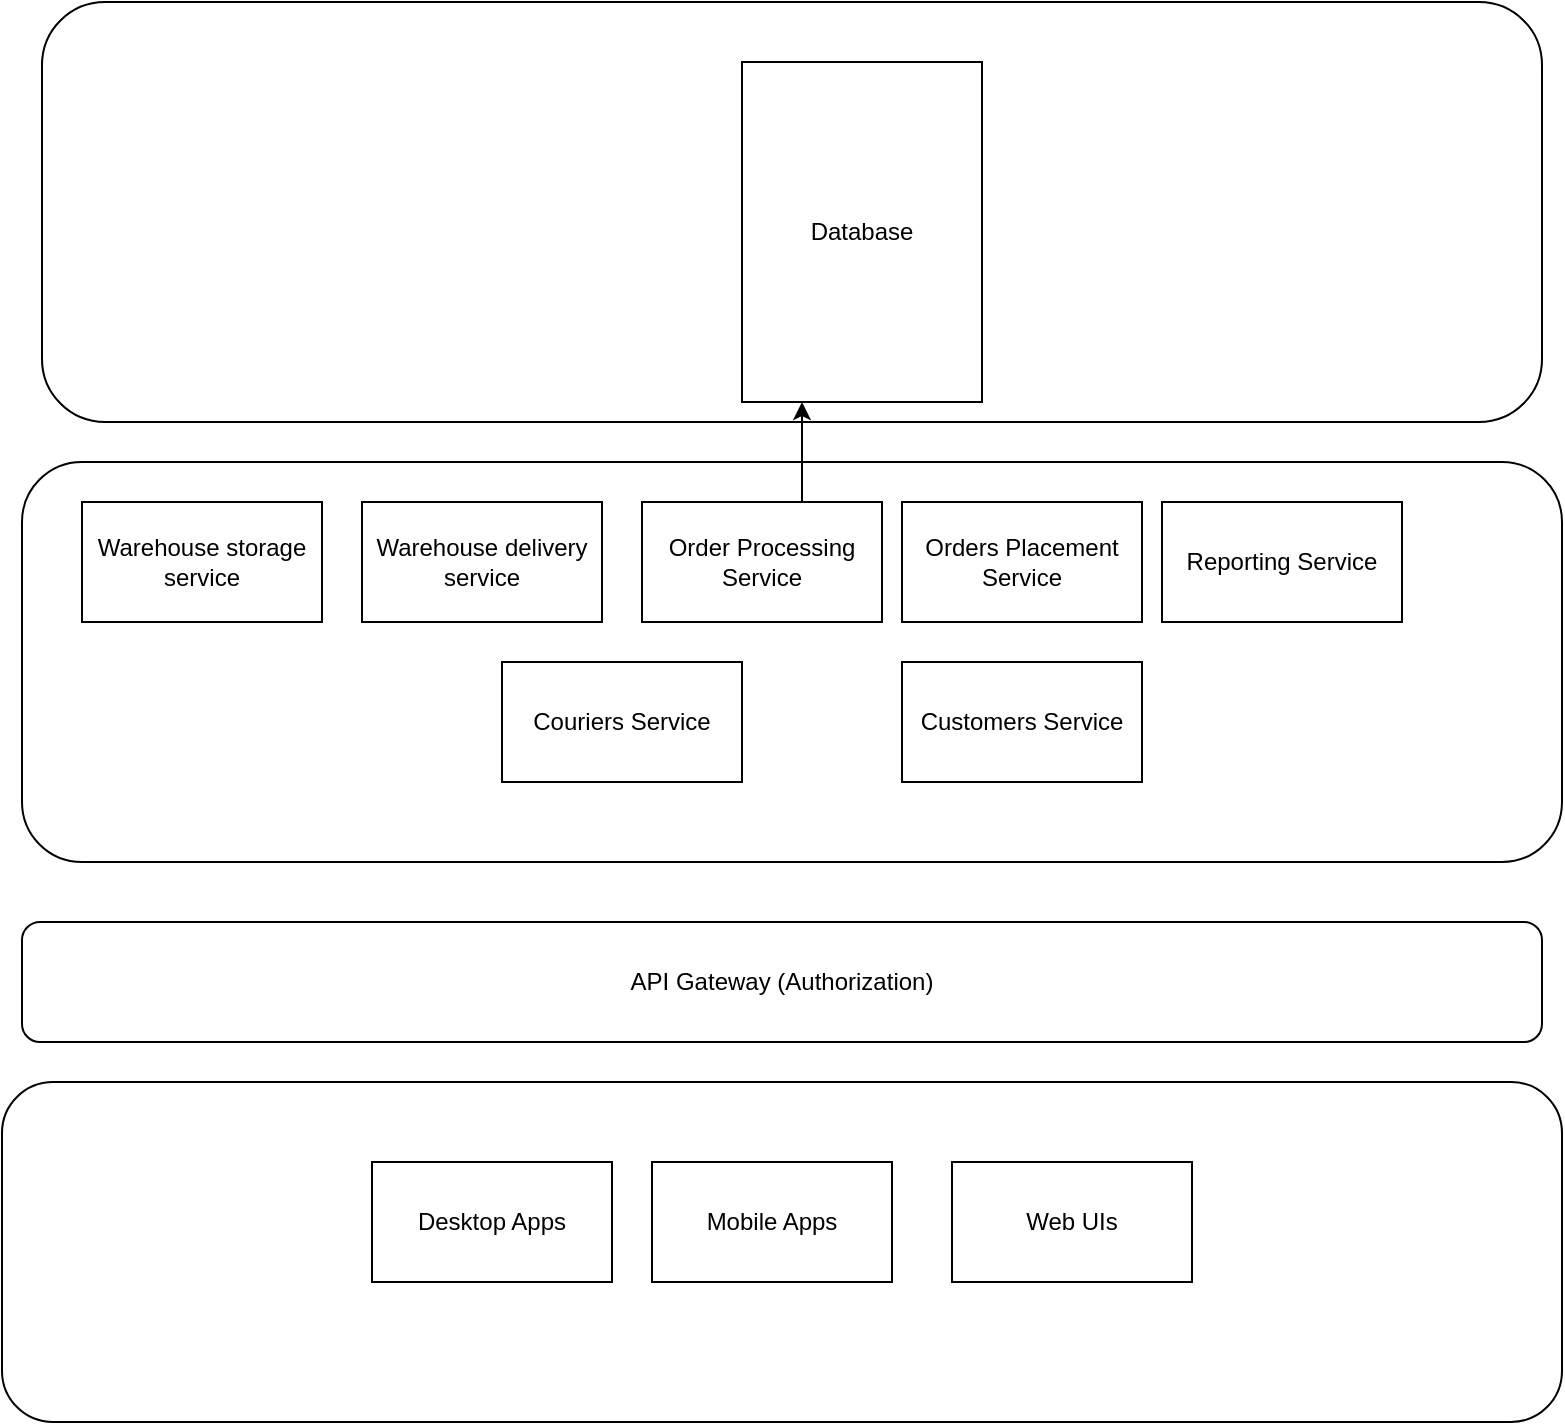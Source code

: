 <mxfile version="20.4.1" type="github">
  <diagram id="CqjdB6uaofLq_v26wUou" name="Page-1">
    <mxGraphModel dx="1038" dy="489" grid="1" gridSize="10" guides="1" tooltips="1" connect="1" arrows="1" fold="1" page="1" pageScale="1" pageWidth="850" pageHeight="1100" math="0" shadow="0">
      <root>
        <mxCell id="0" />
        <mxCell id="1" parent="0" />
        <mxCell id="yDT2OmMPrYScsy6WdeYG-2" value="Database" style="rounded=0;whiteSpace=wrap;html=1;" vertex="1" parent="1">
          <mxGeometry x="380" y="40" width="120" height="170" as="geometry" />
        </mxCell>
        <mxCell id="yDT2OmMPrYScsy6WdeYG-3" value="Warehouse storage service" style="rounded=0;whiteSpace=wrap;html=1;" vertex="1" parent="1">
          <mxGeometry x="50" y="260" width="120" height="60" as="geometry" />
        </mxCell>
        <mxCell id="yDT2OmMPrYScsy6WdeYG-4" value="Warehouse delivery service" style="rounded=0;whiteSpace=wrap;html=1;" vertex="1" parent="1">
          <mxGeometry x="190" y="260" width="120" height="60" as="geometry" />
        </mxCell>
        <mxCell id="yDT2OmMPrYScsy6WdeYG-5" value="Order Processing Service" style="rounded=0;whiteSpace=wrap;html=1;" vertex="1" parent="1">
          <mxGeometry x="330" y="260" width="120" height="60" as="geometry" />
        </mxCell>
        <mxCell id="yDT2OmMPrYScsy6WdeYG-6" value="Orders Placement Service" style="rounded=0;whiteSpace=wrap;html=1;" vertex="1" parent="1">
          <mxGeometry x="460" y="260" width="120" height="60" as="geometry" />
        </mxCell>
        <mxCell id="yDT2OmMPrYScsy6WdeYG-7" value="Reporting Service" style="rounded=0;whiteSpace=wrap;html=1;" vertex="1" parent="1">
          <mxGeometry x="590" y="260" width="120" height="60" as="geometry" />
        </mxCell>
        <mxCell id="yDT2OmMPrYScsy6WdeYG-8" value="Couriers Service" style="rounded=0;whiteSpace=wrap;html=1;" vertex="1" parent="1">
          <mxGeometry x="260" y="340" width="120" height="60" as="geometry" />
        </mxCell>
        <mxCell id="yDT2OmMPrYScsy6WdeYG-9" value="Customers Service" style="rounded=0;whiteSpace=wrap;html=1;" vertex="1" parent="1">
          <mxGeometry x="460" y="340" width="120" height="60" as="geometry" />
        </mxCell>
        <mxCell id="yDT2OmMPrYScsy6WdeYG-12" value="" style="endArrow=classic;html=1;rounded=0;entryX=0.25;entryY=1;entryDx=0;entryDy=0;" edge="1" parent="1" target="yDT2OmMPrYScsy6WdeYG-2">
          <mxGeometry width="50" height="50" relative="1" as="geometry">
            <mxPoint x="410" y="260" as="sourcePoint" />
            <mxPoint x="450" y="240" as="targetPoint" />
          </mxGeometry>
        </mxCell>
        <mxCell id="yDT2OmMPrYScsy6WdeYG-14" value="" style="rounded=1;whiteSpace=wrap;html=1;fillColor=none;" vertex="1" parent="1">
          <mxGeometry x="20" y="240" width="770" height="200" as="geometry" />
        </mxCell>
        <mxCell id="yDT2OmMPrYScsy6WdeYG-15" value="" style="rounded=1;whiteSpace=wrap;html=1;fillColor=none;" vertex="1" parent="1">
          <mxGeometry x="30" y="10" width="750" height="210" as="geometry" />
        </mxCell>
        <mxCell id="yDT2OmMPrYScsy6WdeYG-16" value="a" style="rounded=1;whiteSpace=wrap;html=1;fillColor=none;" vertex="1" parent="1">
          <mxGeometry x="10" y="550" width="780" height="170" as="geometry" />
        </mxCell>
        <mxCell id="yDT2OmMPrYScsy6WdeYG-18" value="Desktop Apps" style="rounded=0;whiteSpace=wrap;html=1;" vertex="1" parent="1">
          <mxGeometry x="195" y="590" width="120" height="60" as="geometry" />
        </mxCell>
        <mxCell id="yDT2OmMPrYScsy6WdeYG-20" value="Mobile Apps" style="rounded=0;whiteSpace=wrap;html=1;" vertex="1" parent="1">
          <mxGeometry x="335" y="590" width="120" height="60" as="geometry" />
        </mxCell>
        <mxCell id="yDT2OmMPrYScsy6WdeYG-21" value="Web UIs" style="rounded=0;whiteSpace=wrap;html=1;" vertex="1" parent="1">
          <mxGeometry x="485" y="590" width="120" height="60" as="geometry" />
        </mxCell>
        <mxCell id="yDT2OmMPrYScsy6WdeYG-23" value="API Gateway (Authorization)" style="rounded=1;whiteSpace=wrap;html=1;" vertex="1" parent="1">
          <mxGeometry x="20" y="470" width="760" height="60" as="geometry" />
        </mxCell>
      </root>
    </mxGraphModel>
  </diagram>
</mxfile>
